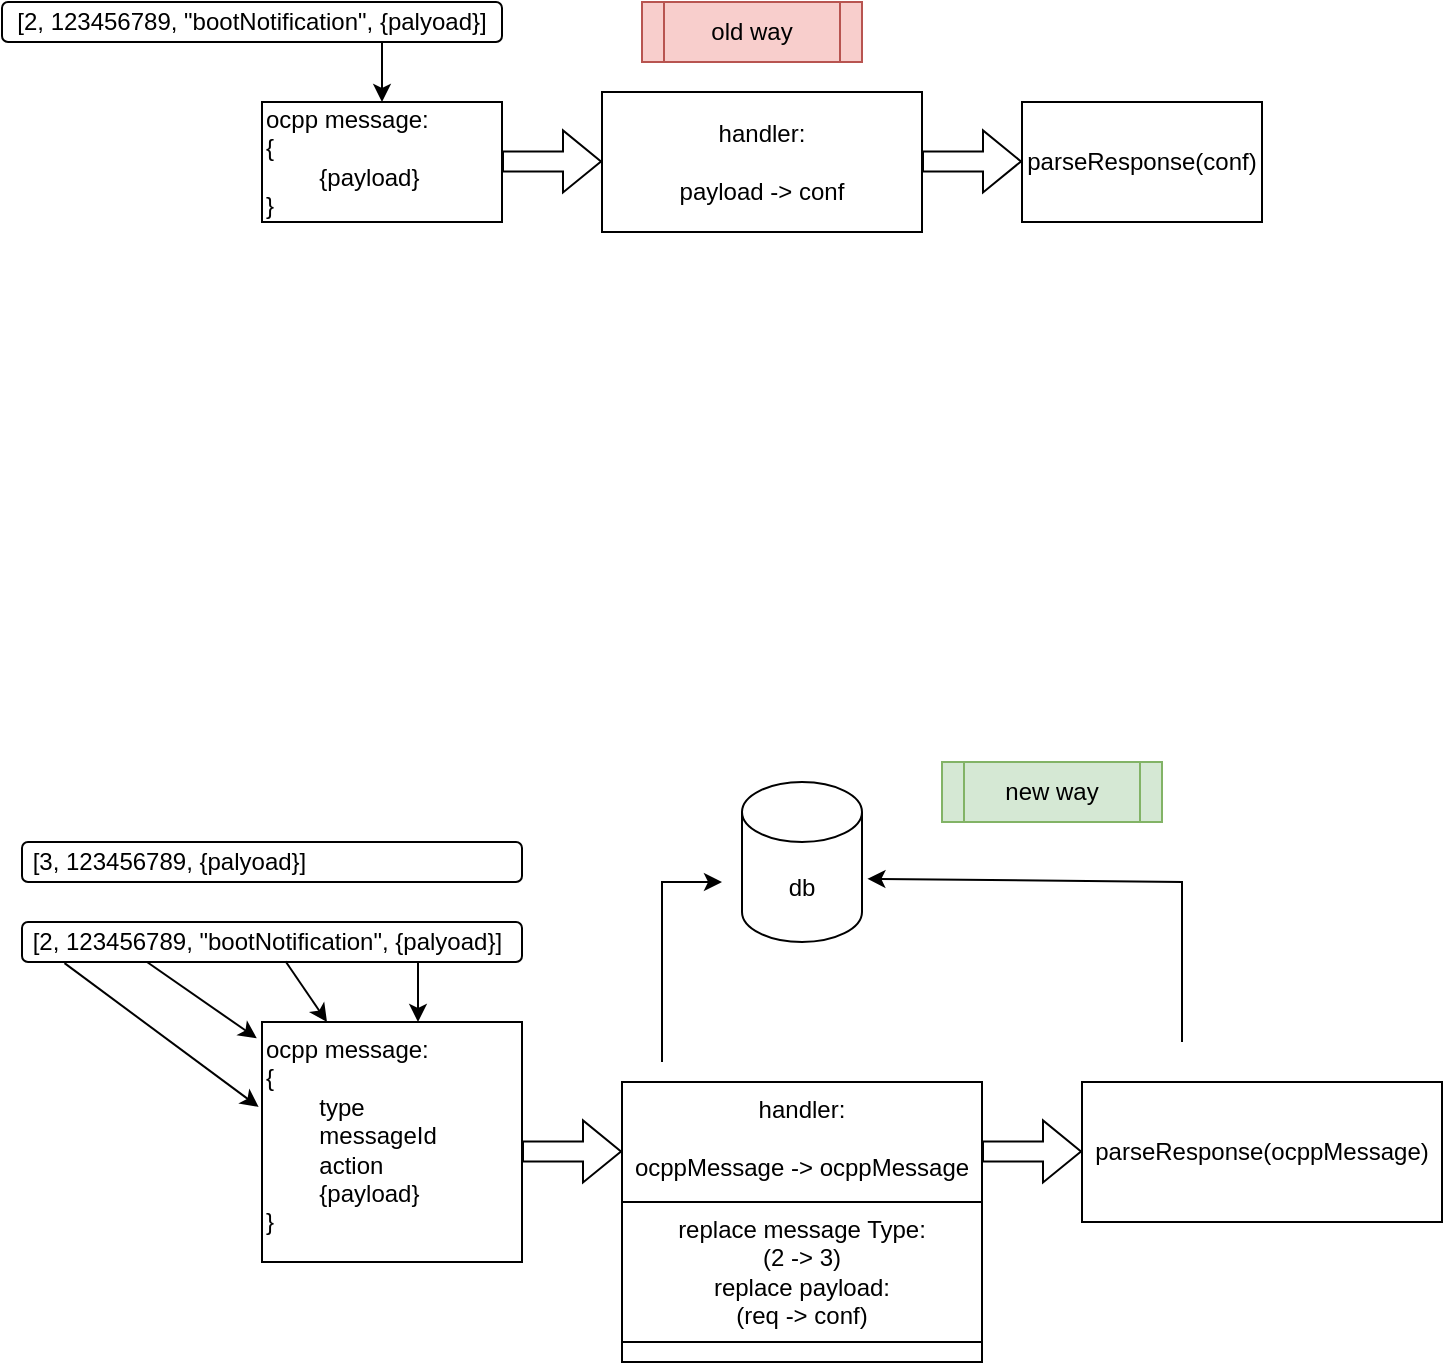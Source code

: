 <mxfile version="22.0.4" type="github">
  <diagram name="Page-1" id="U8lFhDZ7xPAlCqdosSXy">
    <mxGraphModel dx="2295" dy="1568" grid="1" gridSize="10" guides="1" tooltips="1" connect="1" arrows="1" fold="1" page="1" pageScale="1" pageWidth="850" pageHeight="1100" math="0" shadow="0">
      <root>
        <mxCell id="0" />
        <mxCell id="1" parent="0" />
        <mxCell id="biBZjUuWrRybQa6Ui23M-1" value="&lt;div align=&quot;left&quot;&gt;ocpp message:&lt;/div&gt;&lt;div align=&quot;left&quot;&gt;{&lt;/div&gt;&lt;div align=&quot;left&quot;&gt;&lt;span style=&quot;white-space: pre;&quot;&gt;&#x9;&lt;/span&gt;{payload}&lt;/div&gt;&lt;div align=&quot;left&quot;&gt;}&lt;br&gt;&lt;/div&gt;" style="rounded=0;whiteSpace=wrap;html=1;align=left;" parent="1" vertex="1">
          <mxGeometry x="-830" y="-70" width="120" height="60" as="geometry" />
        </mxCell>
        <mxCell id="biBZjUuWrRybQa6Ui23M-2" value="ocpp message:&lt;br&gt;&lt;div&gt;{&lt;/div&gt;&lt;div&gt;&lt;span style=&quot;white-space: pre;&quot;&gt;&#x9;&lt;/span&gt;type&lt;/div&gt;&lt;div&gt;&lt;span style=&quot;white-space: pre;&quot;&gt;&#x9;&lt;/span&gt;messageId&lt;/div&gt;&lt;div&gt;&lt;span style=&quot;white-space: pre;&quot;&gt;&#x9;&lt;/span&gt;action&lt;/div&gt;&lt;div&gt;&lt;span style=&quot;white-space: pre;&quot;&gt;&#x9;&lt;/span&gt;{payload}&lt;br&gt;&lt;/div&gt;&lt;div&gt;&lt;div&gt;}&lt;br&gt;&lt;/div&gt;&lt;br&gt;&lt;/div&gt;" style="rounded=0;whiteSpace=wrap;html=1;align=left;horizontal=1;verticalAlign=top;" parent="1" vertex="1">
          <mxGeometry x="-830" y="390" width="130" height="120" as="geometry" />
        </mxCell>
        <mxCell id="biBZjUuWrRybQa6Ui23M-3" value="[2, 123456789, &quot;bootNotification&quot;, {palyoad}]" style="rounded=1;whiteSpace=wrap;html=1;" parent="1" vertex="1">
          <mxGeometry x="-960" y="-120" width="250" height="20" as="geometry" />
        </mxCell>
        <mxCell id="biBZjUuWrRybQa6Ui23M-4" value="&amp;nbsp;[2, 123456789, &quot;bootNotification&quot;, {palyoad}]" style="rounded=1;whiteSpace=wrap;html=1;align=left;" parent="1" vertex="1">
          <mxGeometry x="-950" y="340" width="250" height="20" as="geometry" />
        </mxCell>
        <mxCell id="biBZjUuWrRybQa6Ui23M-5" value="" style="endArrow=classic;html=1;rounded=0;exitX=0.085;exitY=1.029;exitDx=0;exitDy=0;exitPerimeter=0;entryX=-0.013;entryY=0.354;entryDx=0;entryDy=0;entryPerimeter=0;" parent="1" source="biBZjUuWrRybQa6Ui23M-4" target="biBZjUuWrRybQa6Ui23M-2" edge="1">
          <mxGeometry width="50" height="50" relative="1" as="geometry">
            <mxPoint x="-490" y="480" as="sourcePoint" />
            <mxPoint x="-762" y="390" as="targetPoint" />
          </mxGeometry>
        </mxCell>
        <mxCell id="biBZjUuWrRybQa6Ui23M-6" value="" style="endArrow=classic;html=1;rounded=0;entryX=0.5;entryY=0;entryDx=0;entryDy=0;" parent="1" target="biBZjUuWrRybQa6Ui23M-1" edge="1">
          <mxGeometry width="50" height="50" relative="1" as="geometry">
            <mxPoint x="-770" y="-100" as="sourcePoint" />
            <mxPoint x="-762" y="180" as="targetPoint" />
          </mxGeometry>
        </mxCell>
        <mxCell id="biBZjUuWrRybQa6Ui23M-7" value="handler:&lt;br&gt;&lt;br&gt;payload -&amp;gt; conf" style="rounded=0;whiteSpace=wrap;html=1;" parent="1" vertex="1">
          <mxGeometry x="-660" y="-75" width="160" height="70" as="geometry" />
        </mxCell>
        <mxCell id="biBZjUuWrRybQa6Ui23M-8" value="handler:&lt;br&gt;&lt;br&gt;ocppMessage -&amp;gt; ocppMessage" style="rounded=0;whiteSpace=wrap;html=1;verticalAlign=top;" parent="1" vertex="1">
          <mxGeometry x="-650" y="420" width="180" height="140" as="geometry" />
        </mxCell>
        <mxCell id="biBZjUuWrRybQa6Ui23M-9" value="parseResponse(conf)" style="rounded=0;whiteSpace=wrap;html=1;" parent="1" vertex="1">
          <mxGeometry x="-450" y="-70" width="120" height="60" as="geometry" />
        </mxCell>
        <mxCell id="biBZjUuWrRybQa6Ui23M-10" value="parseResponse(ocppMessage)" style="rounded=0;whiteSpace=wrap;html=1;" parent="1" vertex="1">
          <mxGeometry x="-420" y="420" width="180" height="70" as="geometry" />
        </mxCell>
        <mxCell id="biBZjUuWrRybQa6Ui23M-11" value="db" style="shape=cylinder3;whiteSpace=wrap;html=1;boundedLbl=1;backgroundOutline=1;size=15;" parent="1" vertex="1">
          <mxGeometry x="-590" y="270" width="60" height="80" as="geometry" />
        </mxCell>
        <mxCell id="biBZjUuWrRybQa6Ui23M-13" value="" style="endArrow=classic;html=1;rounded=0;" parent="1" edge="1">
          <mxGeometry width="50" height="50" relative="1" as="geometry">
            <mxPoint x="-630" y="410" as="sourcePoint" />
            <mxPoint x="-600" y="320" as="targetPoint" />
            <Array as="points">
              <mxPoint x="-630" y="320" />
            </Array>
          </mxGeometry>
        </mxCell>
        <mxCell id="biBZjUuWrRybQa6Ui23M-14" value="" style="endArrow=classic;html=1;rounded=0;entryX=1.045;entryY=0.605;entryDx=0;entryDy=0;entryPerimeter=0;" parent="1" target="biBZjUuWrRybQa6Ui23M-11" edge="1">
          <mxGeometry width="50" height="50" relative="1" as="geometry">
            <mxPoint x="-370" y="400" as="sourcePoint" />
            <mxPoint x="-430" y="320" as="targetPoint" />
            <Array as="points">
              <mxPoint x="-370" y="320" />
            </Array>
          </mxGeometry>
        </mxCell>
        <mxCell id="biBZjUuWrRybQa6Ui23M-15" value="" style="shape=flexArrow;endArrow=classic;html=1;rounded=0;" parent="1" edge="1">
          <mxGeometry width="50" height="50" relative="1" as="geometry">
            <mxPoint x="-700" y="454.71" as="sourcePoint" />
            <mxPoint x="-650" y="454.71" as="targetPoint" />
          </mxGeometry>
        </mxCell>
        <mxCell id="biBZjUuWrRybQa6Ui23M-16" value="" style="shape=flexArrow;endArrow=classic;html=1;rounded=0;" parent="1" edge="1">
          <mxGeometry width="50" height="50" relative="1" as="geometry">
            <mxPoint x="-470" y="454.71" as="sourcePoint" />
            <mxPoint x="-420" y="454.71" as="targetPoint" />
          </mxGeometry>
        </mxCell>
        <mxCell id="biBZjUuWrRybQa6Ui23M-18" value="replace message Type:&lt;br&gt;(2 -&amp;gt; 3)&lt;br&gt;replace payload:&lt;br&gt;(req -&amp;gt; conf)" style="rounded=0;whiteSpace=wrap;html=1;verticalAlign=top;" parent="1" vertex="1">
          <mxGeometry x="-650" y="480" width="180" height="70" as="geometry" />
        </mxCell>
        <mxCell id="biBZjUuWrRybQa6Ui23M-19" value="" style="shape=flexArrow;endArrow=classic;html=1;rounded=0;" parent="1" edge="1">
          <mxGeometry width="50" height="50" relative="1" as="geometry">
            <mxPoint x="-710" y="-40.29" as="sourcePoint" />
            <mxPoint x="-660" y="-40.29" as="targetPoint" />
          </mxGeometry>
        </mxCell>
        <mxCell id="biBZjUuWrRybQa6Ui23M-20" value="" style="shape=flexArrow;endArrow=classic;html=1;rounded=0;" parent="1" edge="1">
          <mxGeometry width="50" height="50" relative="1" as="geometry">
            <mxPoint x="-500" y="-40.29" as="sourcePoint" />
            <mxPoint x="-450" y="-40.29" as="targetPoint" />
          </mxGeometry>
        </mxCell>
        <mxCell id="biBZjUuWrRybQa6Ui23M-21" value="old way" style="shape=process;whiteSpace=wrap;html=1;backgroundOutline=1;fillColor=#f8cecc;strokeColor=#b85450;" parent="1" vertex="1">
          <mxGeometry x="-640" y="-120" width="110" height="30" as="geometry" />
        </mxCell>
        <mxCell id="biBZjUuWrRybQa6Ui23M-22" value="new way" style="shape=process;whiteSpace=wrap;html=1;backgroundOutline=1;fillColor=#d5e8d4;strokeColor=#82b366;" parent="1" vertex="1">
          <mxGeometry x="-490" y="260" width="110" height="30" as="geometry" />
        </mxCell>
        <mxCell id="C7Q36ssg5EW823EHSbNr-2" value="" style="endArrow=classic;html=1;rounded=0;exitX=0.75;exitY=1;exitDx=0;exitDy=0;" parent="1" edge="1">
          <mxGeometry width="50" height="50" relative="1" as="geometry">
            <mxPoint x="-752" y="360" as="sourcePoint" />
            <mxPoint x="-752" y="390" as="targetPoint" />
          </mxGeometry>
        </mxCell>
        <mxCell id="RiL2pJ6FbUrtHCfz4f3n-1" value="" style="endArrow=classic;html=1;rounded=0;exitX=0.25;exitY=1;exitDx=0;exitDy=0;entryX=-0.02;entryY=0.068;entryDx=0;entryDy=0;entryPerimeter=0;" edge="1" parent="1" source="biBZjUuWrRybQa6Ui23M-4" target="biBZjUuWrRybQa6Ui23M-2">
          <mxGeometry width="50" height="50" relative="1" as="geometry">
            <mxPoint x="-919" y="371" as="sourcePoint" />
            <mxPoint x="-822" y="442" as="targetPoint" />
          </mxGeometry>
        </mxCell>
        <mxCell id="RiL2pJ6FbUrtHCfz4f3n-2" value="" style="endArrow=classic;html=1;rounded=0;exitX=0.527;exitY=0.981;exitDx=0;exitDy=0;entryX=0.25;entryY=0;entryDx=0;entryDy=0;exitPerimeter=0;" edge="1" parent="1" source="biBZjUuWrRybQa6Ui23M-4" target="biBZjUuWrRybQa6Ui23M-2">
          <mxGeometry width="50" height="50" relative="1" as="geometry">
            <mxPoint x="-877" y="370" as="sourcePoint" />
            <mxPoint x="-823" y="408" as="targetPoint" />
          </mxGeometry>
        </mxCell>
        <mxCell id="RiL2pJ6FbUrtHCfz4f3n-3" value="&amp;nbsp;[3, 123456789, {palyoad}]" style="rounded=1;whiteSpace=wrap;html=1;align=left;" vertex="1" parent="1">
          <mxGeometry x="-950" y="300" width="250" height="20" as="geometry" />
        </mxCell>
      </root>
    </mxGraphModel>
  </diagram>
</mxfile>
